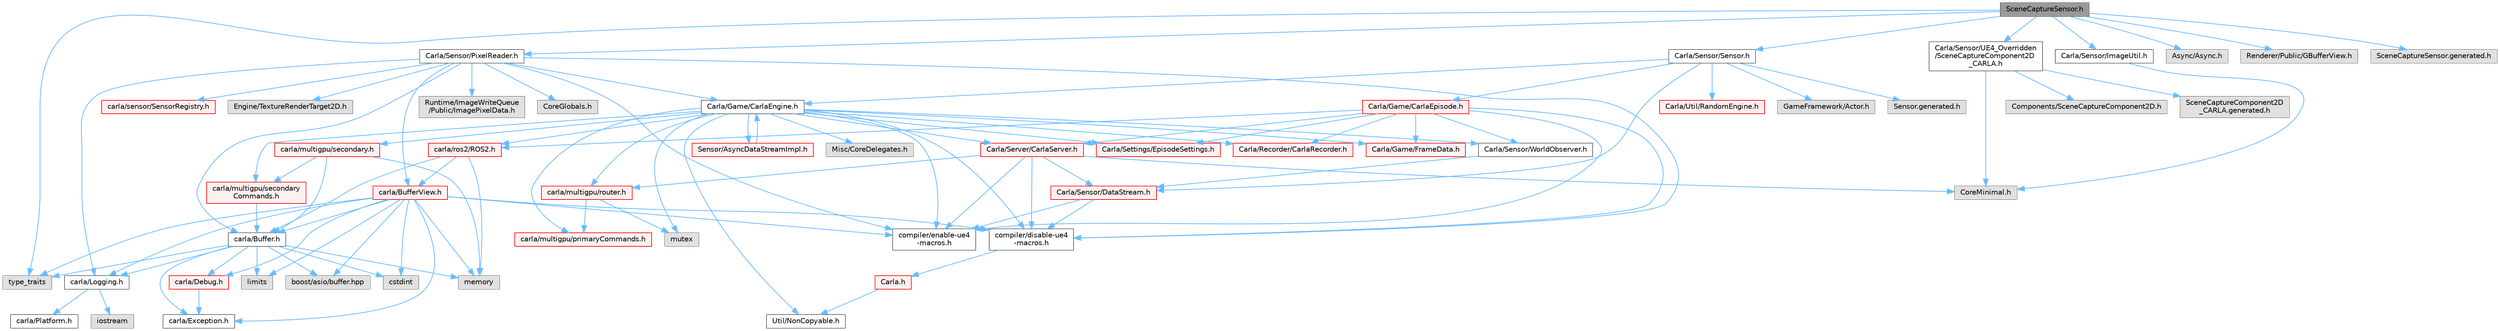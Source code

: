digraph "SceneCaptureSensor.h"
{
 // INTERACTIVE_SVG=YES
 // LATEX_PDF_SIZE
  bgcolor="transparent";
  edge [fontname=Helvetica,fontsize=10,labelfontname=Helvetica,labelfontsize=10];
  node [fontname=Helvetica,fontsize=10,shape=box,height=0.2,width=0.4];
  Node1 [id="Node000001",label="SceneCaptureSensor.h",height=0.2,width=0.4,color="gray40", fillcolor="grey60", style="filled", fontcolor="black",tooltip=" "];
  Node1 -> Node2 [id="edge1_Node000001_Node000002",color="steelblue1",style="solid",tooltip=" "];
  Node2 [id="Node000002",label="Carla/Sensor/PixelReader.h",height=0.2,width=0.4,color="grey40", fillcolor="white", style="filled",URL="$df/d2e/PixelReader_8h.html",tooltip=" "];
  Node2 -> Node3 [id="edge2_Node000002_Node000003",color="steelblue1",style="solid",tooltip=" "];
  Node3 [id="Node000003",label="CoreGlobals.h",height=0.2,width=0.4,color="grey60", fillcolor="#E0E0E0", style="filled",tooltip=" "];
  Node2 -> Node4 [id="edge3_Node000002_Node000004",color="steelblue1",style="solid",tooltip=" "];
  Node4 [id="Node000004",label="Engine/TextureRenderTarget2D.h",height=0.2,width=0.4,color="grey60", fillcolor="#E0E0E0", style="filled",tooltip=" "];
  Node2 -> Node5 [id="edge4_Node000002_Node000005",color="steelblue1",style="solid",tooltip=" "];
  Node5 [id="Node000005",label="Runtime/ImageWriteQueue\l/Public/ImagePixelData.h",height=0.2,width=0.4,color="grey60", fillcolor="#E0E0E0", style="filled",tooltip=" "];
  Node2 -> Node6 [id="edge5_Node000002_Node000006",color="steelblue1",style="solid",tooltip=" "];
  Node6 [id="Node000006",label="Carla/Game/CarlaEngine.h",height=0.2,width=0.4,color="grey40", fillcolor="white", style="filled",URL="$d0/d11/CarlaEngine_8h.html",tooltip=" "];
  Node6 -> Node7 [id="edge6_Node000006_Node000007",color="steelblue1",style="solid",tooltip=" "];
  Node7 [id="Node000007",label="Carla/Recorder/CarlaRecorder.h",height=0.2,width=0.4,color="red", fillcolor="#FFF0F0", style="filled",URL="$d9/d6a/CarlaRecorder_8h.html",tooltip=" "];
  Node6 -> Node96 [id="edge7_Node000006_Node000096",color="steelblue1",style="solid",tooltip=" "];
  Node96 [id="Node000096",label="Carla/Sensor/WorldObserver.h",height=0.2,width=0.4,color="grey40", fillcolor="white", style="filled",URL="$d8/deb/WorldObserver_8h.html",tooltip=" "];
  Node96 -> Node97 [id="edge8_Node000096_Node000097",color="steelblue1",style="solid",tooltip=" "];
  Node97 [id="Node000097",label="Carla/Sensor/DataStream.h",height=0.2,width=0.4,color="red", fillcolor="#FFF0F0", style="filled",URL="$da/dd9/DataStream_8h.html",tooltip=" "];
  Node97 -> Node11 [id="edge9_Node000097_Node000011",color="steelblue1",style="solid",tooltip=" "];
  Node11 [id="Node000011",label="compiler/disable-ue4\l-macros.h",height=0.2,width=0.4,color="grey40", fillcolor="white", style="filled",URL="$d2/d02/disable-ue4-macros_8h.html",tooltip=" "];
  Node11 -> Node12 [id="edge10_Node000011_Node000012",color="steelblue1",style="solid",tooltip=" "];
  Node12 [id="Node000012",label="Carla.h",height=0.2,width=0.4,color="red", fillcolor="#FFF0F0", style="filled",URL="$d7/d7d/Carla_8h.html",tooltip=" "];
  Node12 -> Node13 [id="edge11_Node000012_Node000013",color="steelblue1",style="solid",tooltip=" "];
  Node13 [id="Node000013",label="Util/NonCopyable.h",height=0.2,width=0.4,color="grey40", fillcolor="white", style="filled",URL="$d4/d57/Unreal_2CarlaUE4_2Plugins_2Carla_2Source_2Carla_2Util_2NonCopyable_8h.html",tooltip=" "];
  Node97 -> Node18 [id="edge12_Node000097_Node000018",color="steelblue1",style="solid",tooltip=" "];
  Node18 [id="Node000018",label="compiler/enable-ue4\l-macros.h",height=0.2,width=0.4,color="grey40", fillcolor="white", style="filled",URL="$d9/da2/enable-ue4-macros_8h.html",tooltip=" "];
  Node6 -> Node212 [id="edge13_Node000006_Node000212",color="steelblue1",style="solid",tooltip=" "];
  Node212 [id="Node000212",label="Carla/Server/CarlaServer.h",height=0.2,width=0.4,color="red", fillcolor="#FFF0F0", style="filled",URL="$d0/d35/CarlaServer_8h.html",tooltip=" "];
  Node212 -> Node97 [id="edge14_Node000212_Node000097",color="steelblue1",style="solid",tooltip=" "];
  Node212 -> Node58 [id="edge15_Node000212_Node000058",color="steelblue1",style="solid",tooltip=" "];
  Node58 [id="Node000058",label="CoreMinimal.h",height=0.2,width=0.4,color="grey60", fillcolor="#E0E0E0", style="filled",tooltip=" "];
  Node212 -> Node11 [id="edge16_Node000212_Node000011",color="steelblue1",style="solid",tooltip=" "];
  Node212 -> Node234 [id="edge17_Node000212_Node000234",color="steelblue1",style="solid",tooltip=" "];
  Node234 [id="Node000234",label="carla/multigpu/router.h",height=0.2,width=0.4,color="red", fillcolor="#FFF0F0", style="filled",URL="$da/db7/router_8h.html",tooltip=" "];
  Node234 -> Node243 [id="edge18_Node000234_Node000243",color="steelblue1",style="solid",tooltip=" "];
  Node243 [id="Node000243",label="carla/multigpu/primaryCommands.h",height=0.2,width=0.4,color="red", fillcolor="#FFF0F0", style="filled",URL="$dd/dbf/primaryCommands_8h.html",tooltip=" "];
  Node234 -> Node208 [id="edge19_Node000234_Node000208",color="steelblue1",style="solid",tooltip=" "];
  Node208 [id="Node000208",label="mutex",height=0.2,width=0.4,color="grey60", fillcolor="#E0E0E0", style="filled",tooltip=" "];
  Node212 -> Node18 [id="edge20_Node000212_Node000018",color="steelblue1",style="solid",tooltip=" "];
  Node6 -> Node249 [id="edge21_Node000006_Node000249",color="steelblue1",style="solid",tooltip=" "];
  Node249 [id="Node000249",label="Carla/Settings/EpisodeSettings.h",height=0.2,width=0.4,color="red", fillcolor="#FFF0F0", style="filled",URL="$d8/d64/Unreal_2CarlaUE4_2Plugins_2Carla_2Source_2Carla_2Settings_2EpisodeSettings_8h.html",tooltip=" "];
  Node6 -> Node13 [id="edge22_Node000006_Node000013",color="steelblue1",style="solid",tooltip=" "];
  Node6 -> Node251 [id="edge23_Node000006_Node000251",color="steelblue1",style="solid",tooltip=" "];
  Node251 [id="Node000251",label="Carla/Game/FrameData.h",height=0.2,width=0.4,color="red", fillcolor="#FFF0F0", style="filled",URL="$d2/df1/FrameData_8h.html",tooltip=" "];
  Node6 -> Node313 [id="edge24_Node000006_Node000313",color="steelblue1",style="solid",tooltip=" "];
  Node313 [id="Node000313",label="Misc/CoreDelegates.h",height=0.2,width=0.4,color="grey60", fillcolor="#E0E0E0", style="filled",tooltip=" "];
  Node6 -> Node11 [id="edge25_Node000006_Node000011",color="steelblue1",style="solid",tooltip=" "];
  Node6 -> Node234 [id="edge26_Node000006_Node000234",color="steelblue1",style="solid",tooltip=" "];
  Node6 -> Node243 [id="edge27_Node000006_Node000243",color="steelblue1",style="solid",tooltip=" "];
  Node6 -> Node314 [id="edge28_Node000006_Node000314",color="steelblue1",style="solid",tooltip=" "];
  Node314 [id="Node000314",label="carla/multigpu/secondary.h",height=0.2,width=0.4,color="red", fillcolor="#FFF0F0", style="filled",URL="$de/df9/secondary_8h.html",tooltip=" "];
  Node314 -> Node99 [id="edge29_Node000314_Node000099",color="steelblue1",style="solid",tooltip=" "];
  Node99 [id="Node000099",label="carla/Buffer.h",height=0.2,width=0.4,color="grey40", fillcolor="white", style="filled",URL="$d2/dda/carla_2Buffer_8h.html",tooltip=" "];
  Node99 -> Node100 [id="edge30_Node000099_Node000100",color="steelblue1",style="solid",tooltip=" "];
  Node100 [id="Node000100",label="carla/Debug.h",height=0.2,width=0.4,color="red", fillcolor="#FFF0F0", style="filled",URL="$d4/deb/Debug_8h.html",tooltip=" "];
  Node100 -> Node101 [id="edge31_Node000100_Node000101",color="steelblue1",style="solid",tooltip=" "];
  Node101 [id="Node000101",label="carla/Exception.h",height=0.2,width=0.4,color="grey40", fillcolor="white", style="filled",URL="$d8/d8a/Exception_8h.html",tooltip=" "];
  Node99 -> Node101 [id="edge32_Node000099_Node000101",color="steelblue1",style="solid",tooltip=" "];
  Node99 -> Node104 [id="edge33_Node000099_Node000104",color="steelblue1",style="solid",tooltip=" "];
  Node104 [id="Node000104",label="carla/Logging.h",height=0.2,width=0.4,color="grey40", fillcolor="white", style="filled",URL="$de/d87/Logging_8h.html",tooltip=" "];
  Node104 -> Node105 [id="edge34_Node000104_Node000105",color="steelblue1",style="solid",tooltip=" "];
  Node105 [id="Node000105",label="carla/Platform.h",height=0.2,width=0.4,color="grey40", fillcolor="white", style="filled",URL="$d9/dd0/Platform_8h.html",tooltip=" "];
  Node104 -> Node106 [id="edge35_Node000104_Node000106",color="steelblue1",style="solid",tooltip=" "];
  Node106 [id="Node000106",label="iostream",height=0.2,width=0.4,color="grey60", fillcolor="#E0E0E0", style="filled",tooltip=" "];
  Node99 -> Node107 [id="edge36_Node000099_Node000107",color="steelblue1",style="solid",tooltip=" "];
  Node107 [id="Node000107",label="boost/asio/buffer.hpp",height=0.2,width=0.4,color="grey60", fillcolor="#E0E0E0", style="filled",tooltip=" "];
  Node99 -> Node17 [id="edge37_Node000099_Node000017",color="steelblue1",style="solid",tooltip=" "];
  Node17 [id="Node000017",label="cstdint",height=0.2,width=0.4,color="grey60", fillcolor="#E0E0E0", style="filled",tooltip=" "];
  Node99 -> Node108 [id="edge38_Node000099_Node000108",color="steelblue1",style="solid",tooltip=" "];
  Node108 [id="Node000108",label="limits",height=0.2,width=0.4,color="grey60", fillcolor="#E0E0E0", style="filled",tooltip=" "];
  Node99 -> Node109 [id="edge39_Node000099_Node000109",color="steelblue1",style="solid",tooltip=" "];
  Node109 [id="Node000109",label="memory",height=0.2,width=0.4,color="grey60", fillcolor="#E0E0E0", style="filled",tooltip=" "];
  Node99 -> Node34 [id="edge40_Node000099_Node000034",color="steelblue1",style="solid",tooltip=" "];
  Node34 [id="Node000034",label="type_traits",height=0.2,width=0.4,color="grey60", fillcolor="#E0E0E0", style="filled",tooltip=" "];
  Node314 -> Node315 [id="edge41_Node000314_Node000315",color="steelblue1",style="solid",tooltip=" "];
  Node315 [id="Node000315",label="carla/multigpu/secondary\lCommands.h",height=0.2,width=0.4,color="red", fillcolor="#FFF0F0", style="filled",URL="$d6/d9a/secondaryCommands_8h.html",tooltip=" "];
  Node315 -> Node99 [id="edge42_Node000315_Node000099",color="steelblue1",style="solid",tooltip=" "];
  Node314 -> Node109 [id="edge43_Node000314_Node000109",color="steelblue1",style="solid",tooltip=" "];
  Node6 -> Node315 [id="edge44_Node000006_Node000315",color="steelblue1",style="solid",tooltip=" "];
  Node6 -> Node133 [id="edge45_Node000006_Node000133",color="steelblue1",style="solid",tooltip=" "];
  Node133 [id="Node000133",label="carla/ros2/ROS2.h",height=0.2,width=0.4,color="red", fillcolor="#FFF0F0", style="filled",URL="$da/db8/ROS2_8h.html",tooltip=" "];
  Node133 -> Node99 [id="edge46_Node000133_Node000099",color="steelblue1",style="solid",tooltip=" "];
  Node133 -> Node134 [id="edge47_Node000133_Node000134",color="steelblue1",style="solid",tooltip=" "];
  Node134 [id="Node000134",label="carla/BufferView.h",height=0.2,width=0.4,color="red", fillcolor="#FFF0F0", style="filled",URL="$d8/dee/BufferView_8h.html",tooltip=" "];
  Node134 -> Node99 [id="edge48_Node000134_Node000099",color="steelblue1",style="solid",tooltip=" "];
  Node134 -> Node100 [id="edge49_Node000134_Node000100",color="steelblue1",style="solid",tooltip=" "];
  Node134 -> Node101 [id="edge50_Node000134_Node000101",color="steelblue1",style="solid",tooltip=" "];
  Node134 -> Node104 [id="edge51_Node000134_Node000104",color="steelblue1",style="solid",tooltip=" "];
  Node134 -> Node107 [id="edge52_Node000134_Node000107",color="steelblue1",style="solid",tooltip=" "];
  Node134 -> Node17 [id="edge53_Node000134_Node000017",color="steelblue1",style="solid",tooltip=" "];
  Node134 -> Node108 [id="edge54_Node000134_Node000108",color="steelblue1",style="solid",tooltip=" "];
  Node134 -> Node109 [id="edge55_Node000134_Node000109",color="steelblue1",style="solid",tooltip=" "];
  Node134 -> Node34 [id="edge56_Node000134_Node000034",color="steelblue1",style="solid",tooltip=" "];
  Node134 -> Node18 [id="edge57_Node000134_Node000018",color="steelblue1",style="solid",tooltip=" "];
  Node134 -> Node11 [id="edge58_Node000134_Node000011",color="steelblue1",style="solid",tooltip=" "];
  Node133 -> Node109 [id="edge59_Node000133_Node000109",color="steelblue1",style="solid",tooltip=" "];
  Node6 -> Node18 [id="edge60_Node000006_Node000018",color="steelblue1",style="solid",tooltip=" "];
  Node6 -> Node208 [id="edge61_Node000006_Node000208",color="steelblue1",style="solid",tooltip=" "];
  Node6 -> Node316 [id="edge62_Node000006_Node000316",color="steelblue1",style="solid",tooltip=" "];
  Node316 [id="Node000316",label="Sensor/AsyncDataStreamImpl.h",height=0.2,width=0.4,color="red", fillcolor="#FFF0F0", style="filled",URL="$d0/d17/AsyncDataStreamImpl_8h.html",tooltip=" "];
  Node316 -> Node6 [id="edge63_Node000316_Node000006",color="steelblue1",style="solid",tooltip=" "];
  Node2 -> Node11 [id="edge64_Node000002_Node000011",color="steelblue1",style="solid",tooltip=" "];
  Node2 -> Node104 [id="edge65_Node000002_Node000104",color="steelblue1",style="solid",tooltip=" "];
  Node2 -> Node99 [id="edge66_Node000002_Node000099",color="steelblue1",style="solid",tooltip=" "];
  Node2 -> Node134 [id="edge67_Node000002_Node000134",color="steelblue1",style="solid",tooltip=" "];
  Node2 -> Node110 [id="edge68_Node000002_Node000110",color="steelblue1",style="solid",tooltip=" "];
  Node110 [id="Node000110",label="carla/sensor/SensorRegistry.h",height=0.2,width=0.4,color="red", fillcolor="#FFF0F0", style="filled",URL="$d4/d03/SensorRegistry_8h.html",tooltip=" "];
  Node2 -> Node18 [id="edge69_Node000002_Node000018",color="steelblue1",style="solid",tooltip=" "];
  Node1 -> Node317 [id="edge70_Node000001_Node000317",color="steelblue1",style="solid",tooltip=" "];
  Node317 [id="Node000317",label="Carla/Sensor/Sensor.h",height=0.2,width=0.4,color="grey40", fillcolor="white", style="filled",URL="$d7/d7d/Unreal_2CarlaUE4_2Plugins_2Carla_2Source_2Carla_2Sensor_2Sensor_8h.html",tooltip=" "];
  Node317 -> Node318 [id="edge71_Node000317_Node000318",color="steelblue1",style="solid",tooltip=" "];
  Node318 [id="Node000318",label="Carla/Game/CarlaEpisode.h",height=0.2,width=0.4,color="red", fillcolor="#FFF0F0", style="filled",URL="$de/db8/CarlaEpisode_8h.html",tooltip=" "];
  Node318 -> Node7 [id="edge72_Node000318_Node000007",color="steelblue1",style="solid",tooltip=" "];
  Node318 -> Node96 [id="edge73_Node000318_Node000096",color="steelblue1",style="solid",tooltip=" "];
  Node318 -> Node212 [id="edge74_Node000318_Node000212",color="steelblue1",style="solid",tooltip=" "];
  Node318 -> Node249 [id="edge75_Node000318_Node000249",color="steelblue1",style="solid",tooltip=" "];
  Node318 -> Node251 [id="edge76_Node000318_Node000251",color="steelblue1",style="solid",tooltip=" "];
  Node318 -> Node11 [id="edge77_Node000318_Node000011",color="steelblue1",style="solid",tooltip=" "];
  Node318 -> Node133 [id="edge78_Node000318_Node000133",color="steelblue1",style="solid",tooltip=" "];
  Node318 -> Node18 [id="edge79_Node000318_Node000018",color="steelblue1",style="solid",tooltip=" "];
  Node317 -> Node97 [id="edge80_Node000317_Node000097",color="steelblue1",style="solid",tooltip=" "];
  Node317 -> Node338 [id="edge81_Node000317_Node000338",color="steelblue1",style="solid",tooltip=" "];
  Node338 [id="Node000338",label="Carla/Util/RandomEngine.h",height=0.2,width=0.4,color="red", fillcolor="#FFF0F0", style="filled",URL="$d6/daa/RandomEngine_8h.html",tooltip=" "];
  Node317 -> Node6 [id="edge82_Node000317_Node000006",color="steelblue1",style="solid",tooltip=" "];
  Node317 -> Node216 [id="edge83_Node000317_Node000216",color="steelblue1",style="solid",tooltip=" "];
  Node216 [id="Node000216",label="GameFramework/Actor.h",height=0.2,width=0.4,color="grey60", fillcolor="#E0E0E0", style="filled",tooltip=" "];
  Node317 -> Node341 [id="edge84_Node000317_Node000341",color="steelblue1",style="solid",tooltip=" "];
  Node341 [id="Node000341",label="Sensor.generated.h",height=0.2,width=0.4,color="grey60", fillcolor="#E0E0E0", style="filled",tooltip=" "];
  Node1 -> Node342 [id="edge85_Node000001_Node000342",color="steelblue1",style="solid",tooltip=" "];
  Node342 [id="Node000342",label="Carla/Sensor/UE4_Overridden\l/SceneCaptureComponent2D\l_CARLA.h",height=0.2,width=0.4,color="grey40", fillcolor="white", style="filled",URL="$df/d46/SceneCaptureComponent2D__CARLA_8h.html",tooltip=" "];
  Node342 -> Node58 [id="edge86_Node000342_Node000058",color="steelblue1",style="solid",tooltip=" "];
  Node342 -> Node343 [id="edge87_Node000342_Node000343",color="steelblue1",style="solid",tooltip=" "];
  Node343 [id="Node000343",label="Components/SceneCaptureComponent2D.h",height=0.2,width=0.4,color="grey60", fillcolor="#E0E0E0", style="filled",tooltip=" "];
  Node342 -> Node344 [id="edge88_Node000342_Node000344",color="steelblue1",style="solid",tooltip=" "];
  Node344 [id="Node000344",label="SceneCaptureComponent2D\l_CARLA.generated.h",height=0.2,width=0.4,color="grey60", fillcolor="#E0E0E0", style="filled",tooltip=" "];
  Node1 -> Node345 [id="edge89_Node000001_Node000345",color="steelblue1",style="solid",tooltip=" "];
  Node345 [id="Node000345",label="Carla/Sensor/ImageUtil.h",height=0.2,width=0.4,color="grey40", fillcolor="white", style="filled",URL="$df/daa/ImageUtil_8h.html",tooltip=" "];
  Node345 -> Node58 [id="edge90_Node000345_Node000058",color="steelblue1",style="solid",tooltip=" "];
  Node1 -> Node346 [id="edge91_Node000001_Node000346",color="steelblue1",style="solid",tooltip=" "];
  Node346 [id="Node000346",label="Async/Async.h",height=0.2,width=0.4,color="grey60", fillcolor="#E0E0E0", style="filled",tooltip=" "];
  Node1 -> Node347 [id="edge92_Node000001_Node000347",color="steelblue1",style="solid",tooltip=" "];
  Node347 [id="Node000347",label="Renderer/Public/GBufferView.h",height=0.2,width=0.4,color="grey60", fillcolor="#E0E0E0", style="filled",tooltip=" "];
  Node1 -> Node34 [id="edge93_Node000001_Node000034",color="steelblue1",style="solid",tooltip=" "];
  Node1 -> Node348 [id="edge94_Node000001_Node000348",color="steelblue1",style="solid",tooltip=" "];
  Node348 [id="Node000348",label="SceneCaptureSensor.generated.h",height=0.2,width=0.4,color="grey60", fillcolor="#E0E0E0", style="filled",tooltip=" "];
}

